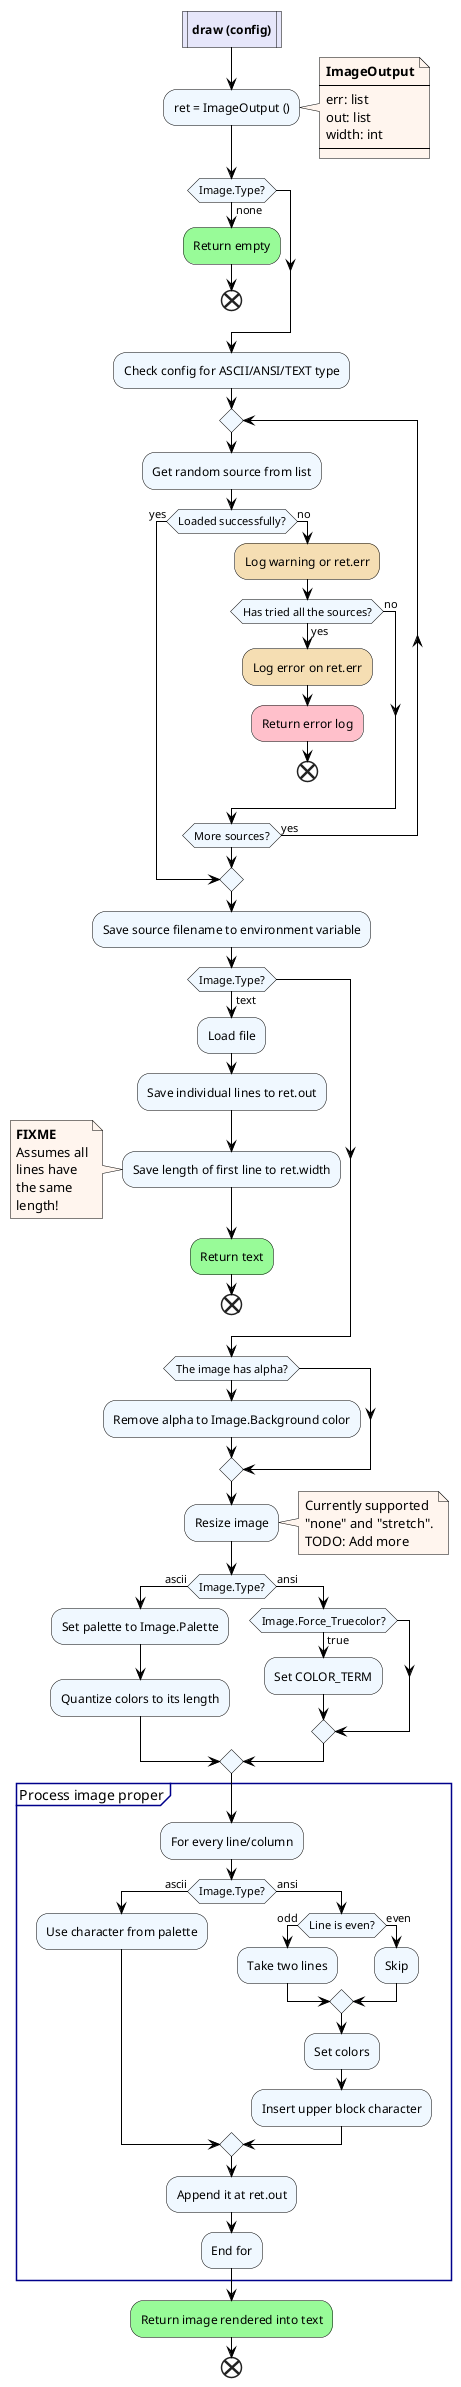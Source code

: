 @startuml
skinparam {
    shadowing false
    ActivityBackgroundColor aliceblue
    ActivityBorderColor black
    ActivityDiamondBackgroundColor aliceblue
    ActivityDiamondBorderColor black
    ArrowColor black
    PartitionBorderColor darkblue
    NoteBackgroundColor seashell
    NoteBorderColor black
    }

#lavender:**draw (config)**|

:ret = ImageOutput ();
note right
    **ImageOutput**
    ----
    err: list
    out: list
    width: int
    ----
endnote

if (Image.Type?) is (none) then
    #palegreen:Return empty;
    end
endif

:Check config for ASCII/ANSI/TEXT type;

repeat

    :Get random source from list;

    if (Loaded successfully?) then (yes)

        break

    else (no)

        #wheat:Log warning or ret.err;

        if (Has tried all the sources?) then (yes)
            #wheat:Log error on ret.err;
            #pink:Return error log;
            end
        else (no)
            ' TODO: Try to rewrite this?
        endif

    endif

repeat while (More sources?) is (yes)

:Save source filename to environment variable;

if (Image.Type?) then (text)
    :Load file;
    :Save individual lines to ret.out;
    :Save length of first line to ret.width;
    note left
        **FIXME**
        Assumes all
        lines have
        the same
        length!
    endnote
    #palegreen:Return text;
    end
endif

if (The image has alpha?) then
    :Remove alpha to Image.Background color;
endif

:Resize image;
note right
    Currently supported
    "none" and "stretch".
    TODO: Add more
endnote

if (Image.Type?) then (ascii)

    :Set palette to Image.Palette;
    :Quantize colors to its length;

else (ansi)

    if (Image.Force_Truecolor?) then (true)
        :Set COLOR_TERM;
    endif

endif

partition "Process image proper" {

    :For every line/column;

    if (Image.Type?) then (ascii)
        :Use character from palette;
    else (ansi)
        if (Line is even?) then (odd)
            :Take two lines;
        else (even)
            :Skip;
        endif
        :Set colors;
        :Insert upper block character;
    endif

    :Append it at ret.out;

    :End for;
    }

#palegreen:Return image rendered into text;

end

@enduml

